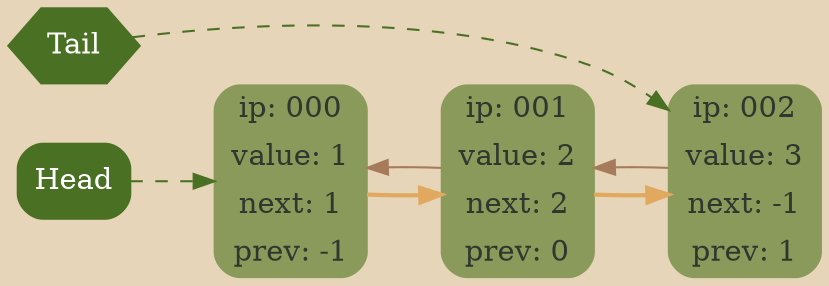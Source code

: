 digraph G {
	rankdir = LR;
	bgcolor="#E6D5B8";
	node000 [shape=Mrecord; style=filled; color="#8A9A5B"; fontcolor="#2E382E"; label=" { ip: 000 } | { value:   1 } | { next:   1 } | { prev:  -1 } "];
	node001 [shape=Mrecord; style=filled; color="#8A9A5B"; fontcolor="#2E382E"; label=" { ip: 001 } | { value:   2 } | { next:   2 } | { prev:   0 } "];
	node002 [shape=Mrecord; style=filled; color="#8A9A5B"; fontcolor="#2E382E"; label=" { ip: 002 } | { value:   3 } | { next:  -1 } | { prev:   1 } "];

	node000 -> node001 [style=bold; weight=1000; color="#E1A95F"];
	node001 -> node002 [style=bold; weight=1000; color="#E1A95F"];
	node002 -> node001 [weight=0; color="#A67B5B"; constraint=false];
	node001 -> node000 [weight=0; color="#A67B5B"; constraint=false];

	head [shape=Mrecord; style=filled; color="#4A7023"; fontcolor="white"; label="Head"];
	head -> node000 [style=dashed; color="#4A7023"];
	tail [shape=hexagon; style=filled; color="#4A7023"; fontcolor="white"; label="Tail"];
	tail -> node002 [style=dashed; color="#4A7023"; constraint=false];
}
